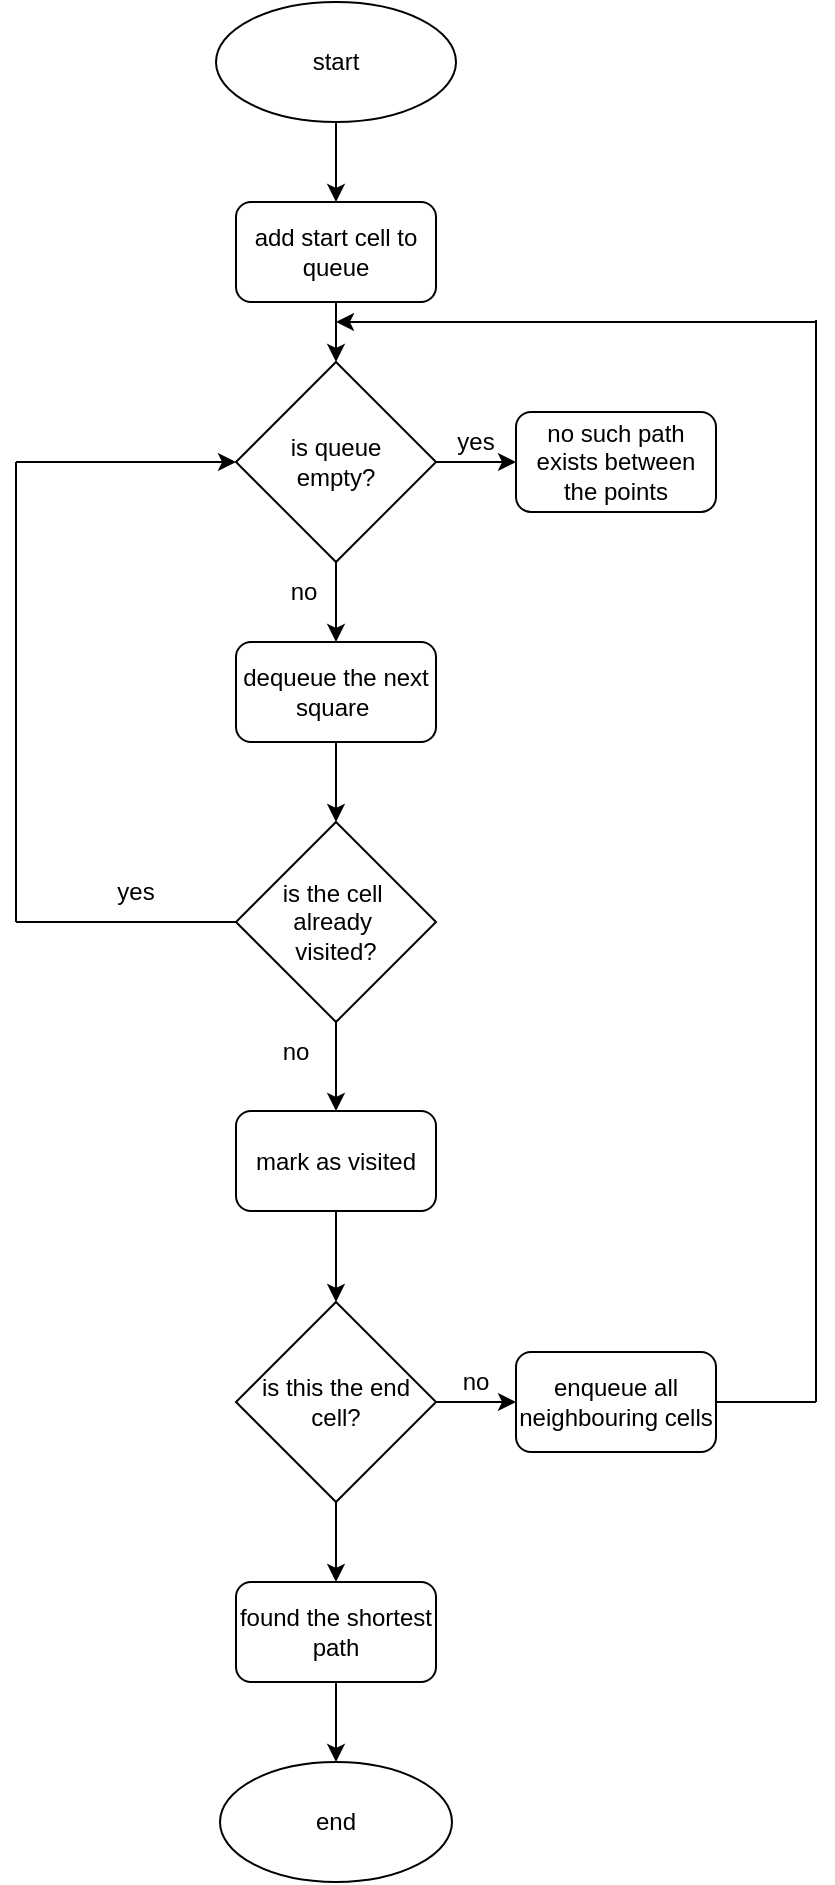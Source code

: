 <mxfile version="24.8.4">
  <diagram id="C5RBs43oDa-KdzZeNtuy" name="Page-1">
    <mxGraphModel dx="1434" dy="1915" grid="1" gridSize="10" guides="1" tooltips="1" connect="1" arrows="1" fold="1" page="1" pageScale="1" pageWidth="827" pageHeight="1169" math="0" shadow="0">
      <root>
        <mxCell id="WIyWlLk6GJQsqaUBKTNV-0" />
        <mxCell id="WIyWlLk6GJQsqaUBKTNV-1" parent="WIyWlLk6GJQsqaUBKTNV-0" />
        <mxCell id="-dKLI6m3g1VmYk872qav-10" style="edgeStyle=orthogonalEdgeStyle;rounded=0;orthogonalLoop=1;jettySize=auto;html=1;" edge="1" parent="WIyWlLk6GJQsqaUBKTNV-1" source="-dKLI6m3g1VmYk872qav-0" target="-dKLI6m3g1VmYk872qav-4">
          <mxGeometry relative="1" as="geometry" />
        </mxCell>
        <mxCell id="-dKLI6m3g1VmYk872qav-0" value="start" style="ellipse;whiteSpace=wrap;html=1;" vertex="1" parent="WIyWlLk6GJQsqaUBKTNV-1">
          <mxGeometry x="340" y="-20" width="120" height="60" as="geometry" />
        </mxCell>
        <mxCell id="-dKLI6m3g1VmYk872qav-12" style="edgeStyle=orthogonalEdgeStyle;rounded=0;orthogonalLoop=1;jettySize=auto;html=1;" edge="1" parent="WIyWlLk6GJQsqaUBKTNV-1" source="-dKLI6m3g1VmYk872qav-1" target="-dKLI6m3g1VmYk872qav-2">
          <mxGeometry relative="1" as="geometry" />
        </mxCell>
        <mxCell id="-dKLI6m3g1VmYk872qav-13" style="edgeStyle=orthogonalEdgeStyle;rounded=0;orthogonalLoop=1;jettySize=auto;html=1;" edge="1" parent="WIyWlLk6GJQsqaUBKTNV-1" source="-dKLI6m3g1VmYk872qav-1" target="-dKLI6m3g1VmYk872qav-3">
          <mxGeometry relative="1" as="geometry" />
        </mxCell>
        <mxCell id="-dKLI6m3g1VmYk872qav-1" value="is queue&lt;div&gt;empty?&lt;/div&gt;" style="rhombus;whiteSpace=wrap;html=1;" vertex="1" parent="WIyWlLk6GJQsqaUBKTNV-1">
          <mxGeometry x="350" y="160" width="100" height="100" as="geometry" />
        </mxCell>
        <mxCell id="-dKLI6m3g1VmYk872qav-2" value="no such path exists between the points" style="rounded=1;whiteSpace=wrap;html=1;" vertex="1" parent="WIyWlLk6GJQsqaUBKTNV-1">
          <mxGeometry x="490" y="185" width="100" height="50" as="geometry" />
        </mxCell>
        <mxCell id="-dKLI6m3g1VmYk872qav-18" style="edgeStyle=orthogonalEdgeStyle;rounded=0;orthogonalLoop=1;jettySize=auto;html=1;" edge="1" parent="WIyWlLk6GJQsqaUBKTNV-1" source="-dKLI6m3g1VmYk872qav-3" target="-dKLI6m3g1VmYk872qav-5">
          <mxGeometry relative="1" as="geometry" />
        </mxCell>
        <mxCell id="-dKLI6m3g1VmYk872qav-3" value="dequeue the next square&amp;nbsp;" style="rounded=1;whiteSpace=wrap;html=1;" vertex="1" parent="WIyWlLk6GJQsqaUBKTNV-1">
          <mxGeometry x="350" y="300" width="100" height="50" as="geometry" />
        </mxCell>
        <mxCell id="-dKLI6m3g1VmYk872qav-11" style="edgeStyle=orthogonalEdgeStyle;rounded=0;orthogonalLoop=1;jettySize=auto;html=1;" edge="1" parent="WIyWlLk6GJQsqaUBKTNV-1" source="-dKLI6m3g1VmYk872qav-4" target="-dKLI6m3g1VmYk872qav-1">
          <mxGeometry relative="1" as="geometry" />
        </mxCell>
        <mxCell id="-dKLI6m3g1VmYk872qav-4" value="add start cell to queue" style="rounded=1;whiteSpace=wrap;html=1;" vertex="1" parent="WIyWlLk6GJQsqaUBKTNV-1">
          <mxGeometry x="350" y="80" width="100" height="50" as="geometry" />
        </mxCell>
        <mxCell id="-dKLI6m3g1VmYk872qav-19" style="edgeStyle=orthogonalEdgeStyle;rounded=0;orthogonalLoop=1;jettySize=auto;html=1;" edge="1" parent="WIyWlLk6GJQsqaUBKTNV-1" source="-dKLI6m3g1VmYk872qav-5" target="-dKLI6m3g1VmYk872qav-6">
          <mxGeometry relative="1" as="geometry" />
        </mxCell>
        <mxCell id="-dKLI6m3g1VmYk872qav-5" value="is the cell&amp;nbsp;&lt;div&gt;already&amp;nbsp;&lt;/div&gt;&lt;div&gt;visited?&lt;/div&gt;" style="rhombus;whiteSpace=wrap;html=1;" vertex="1" parent="WIyWlLk6GJQsqaUBKTNV-1">
          <mxGeometry x="350" y="390" width="100" height="100" as="geometry" />
        </mxCell>
        <mxCell id="-dKLI6m3g1VmYk872qav-24" style="edgeStyle=orthogonalEdgeStyle;rounded=0;orthogonalLoop=1;jettySize=auto;html=1;" edge="1" parent="WIyWlLk6GJQsqaUBKTNV-1" source="-dKLI6m3g1VmYk872qav-6" target="-dKLI6m3g1VmYk872qav-7">
          <mxGeometry relative="1" as="geometry" />
        </mxCell>
        <mxCell id="-dKLI6m3g1VmYk872qav-6" value="mark as visited" style="rounded=1;whiteSpace=wrap;html=1;" vertex="1" parent="WIyWlLk6GJQsqaUBKTNV-1">
          <mxGeometry x="350" y="534.5" width="100" height="50" as="geometry" />
        </mxCell>
        <mxCell id="-dKLI6m3g1VmYk872qav-25" style="edgeStyle=orthogonalEdgeStyle;rounded=0;orthogonalLoop=1;jettySize=auto;html=1;entryX=0;entryY=0.5;entryDx=0;entryDy=0;" edge="1" parent="WIyWlLk6GJQsqaUBKTNV-1" source="-dKLI6m3g1VmYk872qav-7" target="-dKLI6m3g1VmYk872qav-9">
          <mxGeometry relative="1" as="geometry" />
        </mxCell>
        <mxCell id="-dKLI6m3g1VmYk872qav-30" style="edgeStyle=orthogonalEdgeStyle;rounded=0;orthogonalLoop=1;jettySize=auto;html=1;" edge="1" parent="WIyWlLk6GJQsqaUBKTNV-1" source="-dKLI6m3g1VmYk872qav-7" target="-dKLI6m3g1VmYk872qav-8">
          <mxGeometry relative="1" as="geometry" />
        </mxCell>
        <mxCell id="-dKLI6m3g1VmYk872qav-7" value="is this the end&lt;div&gt;cell?&lt;/div&gt;" style="rhombus;whiteSpace=wrap;html=1;" vertex="1" parent="WIyWlLk6GJQsqaUBKTNV-1">
          <mxGeometry x="350" y="630" width="100" height="100" as="geometry" />
        </mxCell>
        <mxCell id="-dKLI6m3g1VmYk872qav-32" style="edgeStyle=orthogonalEdgeStyle;rounded=0;orthogonalLoop=1;jettySize=auto;html=1;" edge="1" parent="WIyWlLk6GJQsqaUBKTNV-1" source="-dKLI6m3g1VmYk872qav-8" target="-dKLI6m3g1VmYk872qav-31">
          <mxGeometry relative="1" as="geometry" />
        </mxCell>
        <mxCell id="-dKLI6m3g1VmYk872qav-8" value="found the shortest path" style="rounded=1;whiteSpace=wrap;html=1;" vertex="1" parent="WIyWlLk6GJQsqaUBKTNV-1">
          <mxGeometry x="350" y="770" width="100" height="50" as="geometry" />
        </mxCell>
        <mxCell id="-dKLI6m3g1VmYk872qav-9" value="enqueue all neighbouring cells" style="rounded=1;whiteSpace=wrap;html=1;" vertex="1" parent="WIyWlLk6GJQsqaUBKTNV-1">
          <mxGeometry x="490" y="655" width="100" height="50" as="geometry" />
        </mxCell>
        <mxCell id="-dKLI6m3g1VmYk872qav-15" value="" style="endArrow=classic;html=1;rounded=0;entryX=0;entryY=0.5;entryDx=0;entryDy=0;" edge="1" parent="WIyWlLk6GJQsqaUBKTNV-1" target="-dKLI6m3g1VmYk872qav-1">
          <mxGeometry width="50" height="50" relative="1" as="geometry">
            <mxPoint x="240" y="210" as="sourcePoint" />
            <mxPoint x="440" y="260" as="targetPoint" />
          </mxGeometry>
        </mxCell>
        <mxCell id="-dKLI6m3g1VmYk872qav-16" value="" style="endArrow=none;html=1;rounded=0;exitX=0;exitY=0.5;exitDx=0;exitDy=0;" edge="1" parent="WIyWlLk6GJQsqaUBKTNV-1" source="-dKLI6m3g1VmYk872qav-5">
          <mxGeometry width="50" height="50" relative="1" as="geometry">
            <mxPoint x="390" y="310" as="sourcePoint" />
            <mxPoint x="240" y="440" as="targetPoint" />
          </mxGeometry>
        </mxCell>
        <mxCell id="-dKLI6m3g1VmYk872qav-17" value="" style="endArrow=none;html=1;rounded=0;" edge="1" parent="WIyWlLk6GJQsqaUBKTNV-1">
          <mxGeometry width="50" height="50" relative="1" as="geometry">
            <mxPoint x="240" y="440" as="sourcePoint" />
            <mxPoint x="240" y="210" as="targetPoint" />
          </mxGeometry>
        </mxCell>
        <mxCell id="-dKLI6m3g1VmYk872qav-20" value="yes" style="text;html=1;align=center;verticalAlign=middle;whiteSpace=wrap;rounded=0;" vertex="1" parent="WIyWlLk6GJQsqaUBKTNV-1">
          <mxGeometry x="440" y="185" width="60" height="30" as="geometry" />
        </mxCell>
        <mxCell id="-dKLI6m3g1VmYk872qav-21" value="no" style="text;html=1;align=center;verticalAlign=middle;whiteSpace=wrap;rounded=0;" vertex="1" parent="WIyWlLk6GJQsqaUBKTNV-1">
          <mxGeometry x="354" y="260" width="60" height="30" as="geometry" />
        </mxCell>
        <mxCell id="-dKLI6m3g1VmYk872qav-22" value="yes" style="text;html=1;align=center;verticalAlign=middle;whiteSpace=wrap;rounded=0;" vertex="1" parent="WIyWlLk6GJQsqaUBKTNV-1">
          <mxGeometry x="270" y="410" width="60" height="30" as="geometry" />
        </mxCell>
        <mxCell id="-dKLI6m3g1VmYk872qav-23" value="no" style="text;html=1;align=center;verticalAlign=middle;whiteSpace=wrap;rounded=0;" vertex="1" parent="WIyWlLk6GJQsqaUBKTNV-1">
          <mxGeometry x="350" y="490" width="60" height="30" as="geometry" />
        </mxCell>
        <mxCell id="-dKLI6m3g1VmYk872qav-26" value="no" style="text;html=1;align=center;verticalAlign=middle;whiteSpace=wrap;rounded=0;" vertex="1" parent="WIyWlLk6GJQsqaUBKTNV-1">
          <mxGeometry x="440" y="655" width="60" height="30" as="geometry" />
        </mxCell>
        <mxCell id="-dKLI6m3g1VmYk872qav-27" value="" style="endArrow=none;html=1;rounded=0;exitX=1;exitY=0.5;exitDx=0;exitDy=0;" edge="1" parent="WIyWlLk6GJQsqaUBKTNV-1" source="-dKLI6m3g1VmYk872qav-9">
          <mxGeometry width="50" height="50" relative="1" as="geometry">
            <mxPoint x="390" y="610" as="sourcePoint" />
            <mxPoint x="640" y="680" as="targetPoint" />
          </mxGeometry>
        </mxCell>
        <mxCell id="-dKLI6m3g1VmYk872qav-28" value="" style="endArrow=none;html=1;rounded=0;" edge="1" parent="WIyWlLk6GJQsqaUBKTNV-1">
          <mxGeometry width="50" height="50" relative="1" as="geometry">
            <mxPoint x="640" y="680" as="sourcePoint" />
            <mxPoint x="640" y="139" as="targetPoint" />
          </mxGeometry>
        </mxCell>
        <mxCell id="-dKLI6m3g1VmYk872qav-29" value="" style="endArrow=classic;html=1;rounded=0;" edge="1" parent="WIyWlLk6GJQsqaUBKTNV-1">
          <mxGeometry width="50" height="50" relative="1" as="geometry">
            <mxPoint x="640" y="140" as="sourcePoint" />
            <mxPoint x="400" y="140" as="targetPoint" />
          </mxGeometry>
        </mxCell>
        <mxCell id="-dKLI6m3g1VmYk872qav-31" value="end" style="ellipse;whiteSpace=wrap;html=1;" vertex="1" parent="WIyWlLk6GJQsqaUBKTNV-1">
          <mxGeometry x="342" y="860" width="116" height="60" as="geometry" />
        </mxCell>
      </root>
    </mxGraphModel>
  </diagram>
</mxfile>
